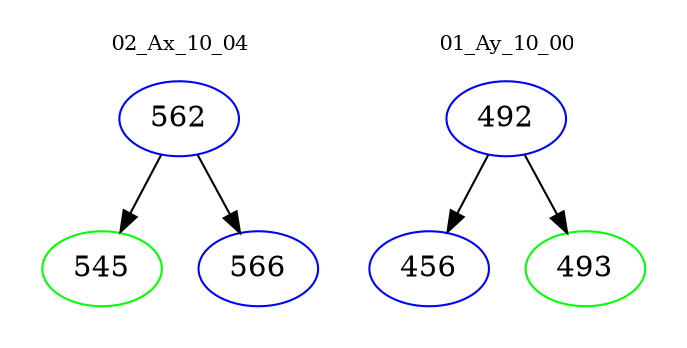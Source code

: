 digraph{
subgraph cluster_0 {
color = white
label = "02_Ax_10_04";
fontsize=10;
T0_562 [label="562", color="blue"]
T0_562 -> T0_545 [color="black"]
T0_545 [label="545", color="green"]
T0_562 -> T0_566 [color="black"]
T0_566 [label="566", color="blue"]
}
subgraph cluster_1 {
color = white
label = "01_Ay_10_00";
fontsize=10;
T1_492 [label="492", color="blue"]
T1_492 -> T1_456 [color="black"]
T1_456 [label="456", color="blue"]
T1_492 -> T1_493 [color="black"]
T1_493 [label="493", color="green"]
}
}
